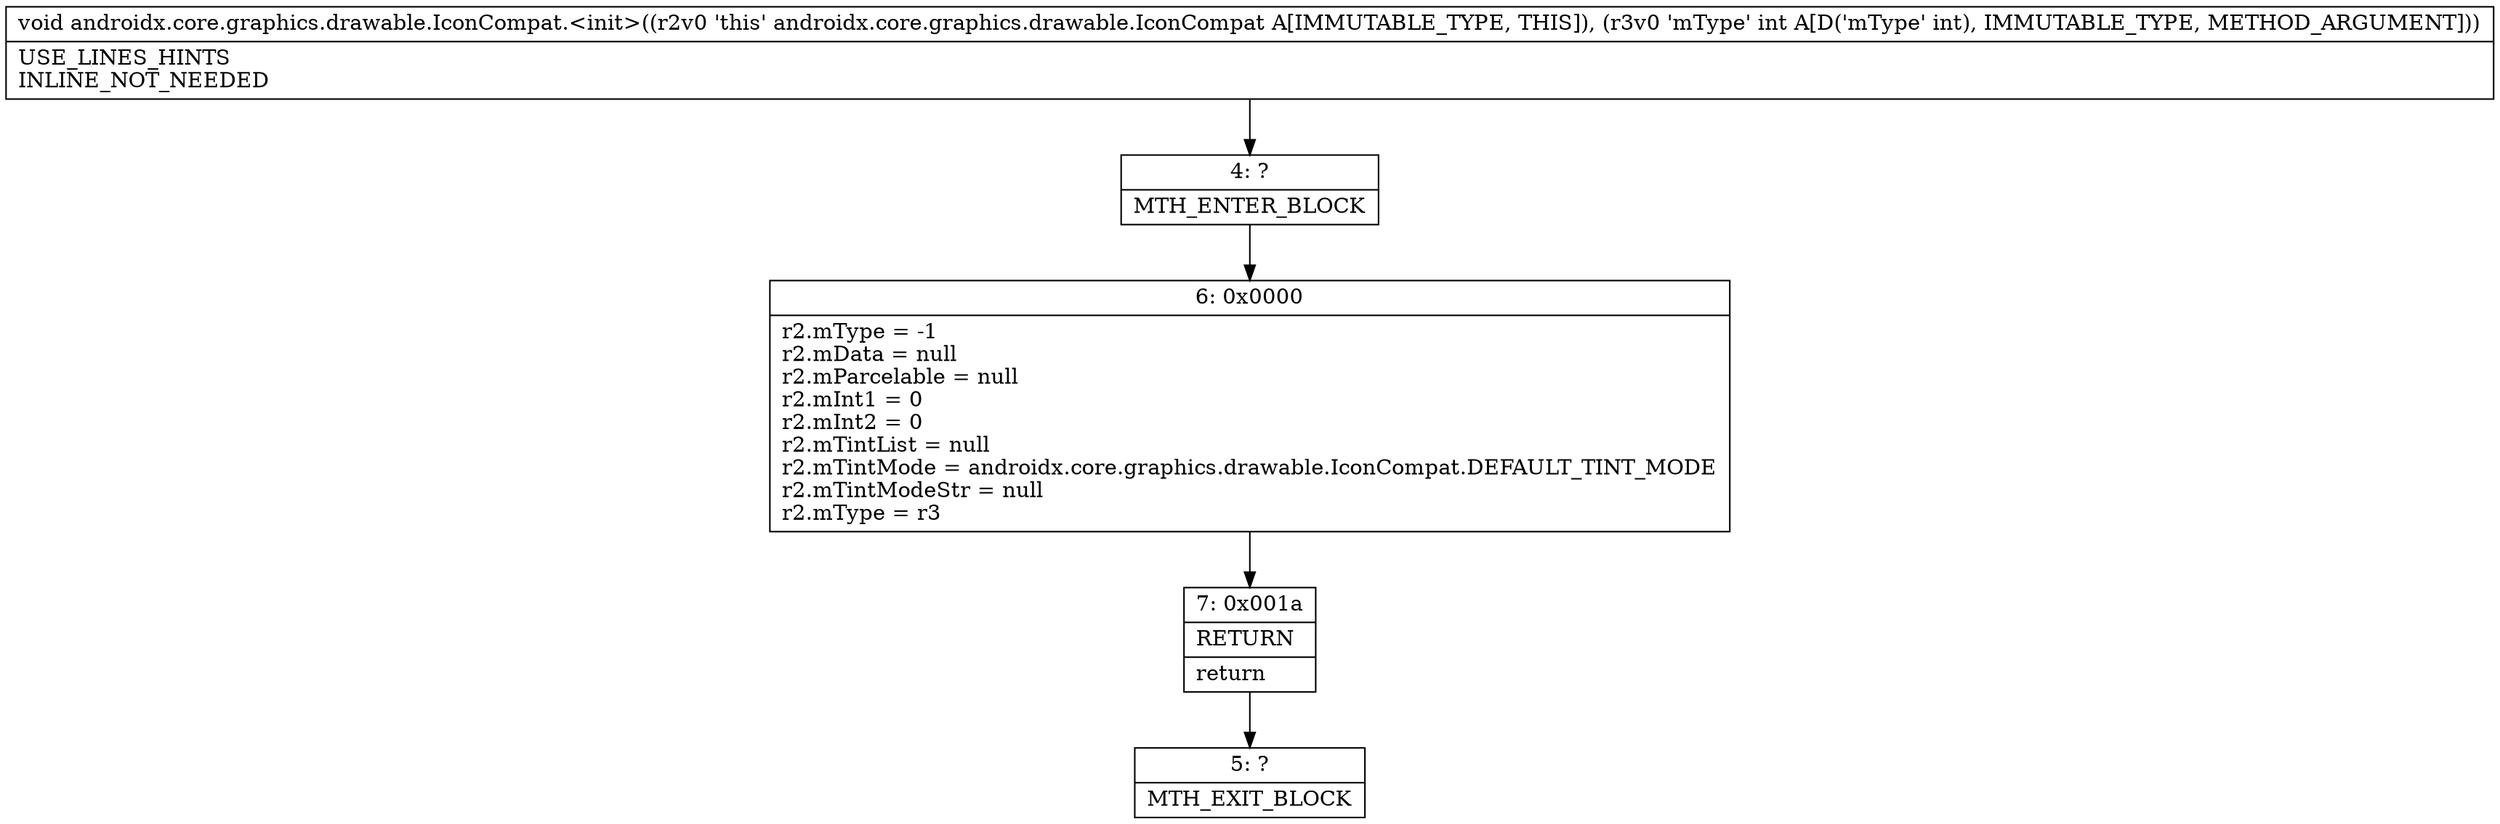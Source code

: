 digraph "CFG forandroidx.core.graphics.drawable.IconCompat.\<init\>(I)V" {
Node_4 [shape=record,label="{4\:\ ?|MTH_ENTER_BLOCK\l}"];
Node_6 [shape=record,label="{6\:\ 0x0000|r2.mType = \-1\lr2.mData = null\lr2.mParcelable = null\lr2.mInt1 = 0\lr2.mInt2 = 0\lr2.mTintList = null\lr2.mTintMode = androidx.core.graphics.drawable.IconCompat.DEFAULT_TINT_MODE\lr2.mTintModeStr = null\lr2.mType = r3\l}"];
Node_7 [shape=record,label="{7\:\ 0x001a|RETURN\l|return\l}"];
Node_5 [shape=record,label="{5\:\ ?|MTH_EXIT_BLOCK\l}"];
MethodNode[shape=record,label="{void androidx.core.graphics.drawable.IconCompat.\<init\>((r2v0 'this' androidx.core.graphics.drawable.IconCompat A[IMMUTABLE_TYPE, THIS]), (r3v0 'mType' int A[D('mType' int), IMMUTABLE_TYPE, METHOD_ARGUMENT]))  | USE_LINES_HINTS\lINLINE_NOT_NEEDED\l}"];
MethodNode -> Node_4;Node_4 -> Node_6;
Node_6 -> Node_7;
Node_7 -> Node_5;
}

